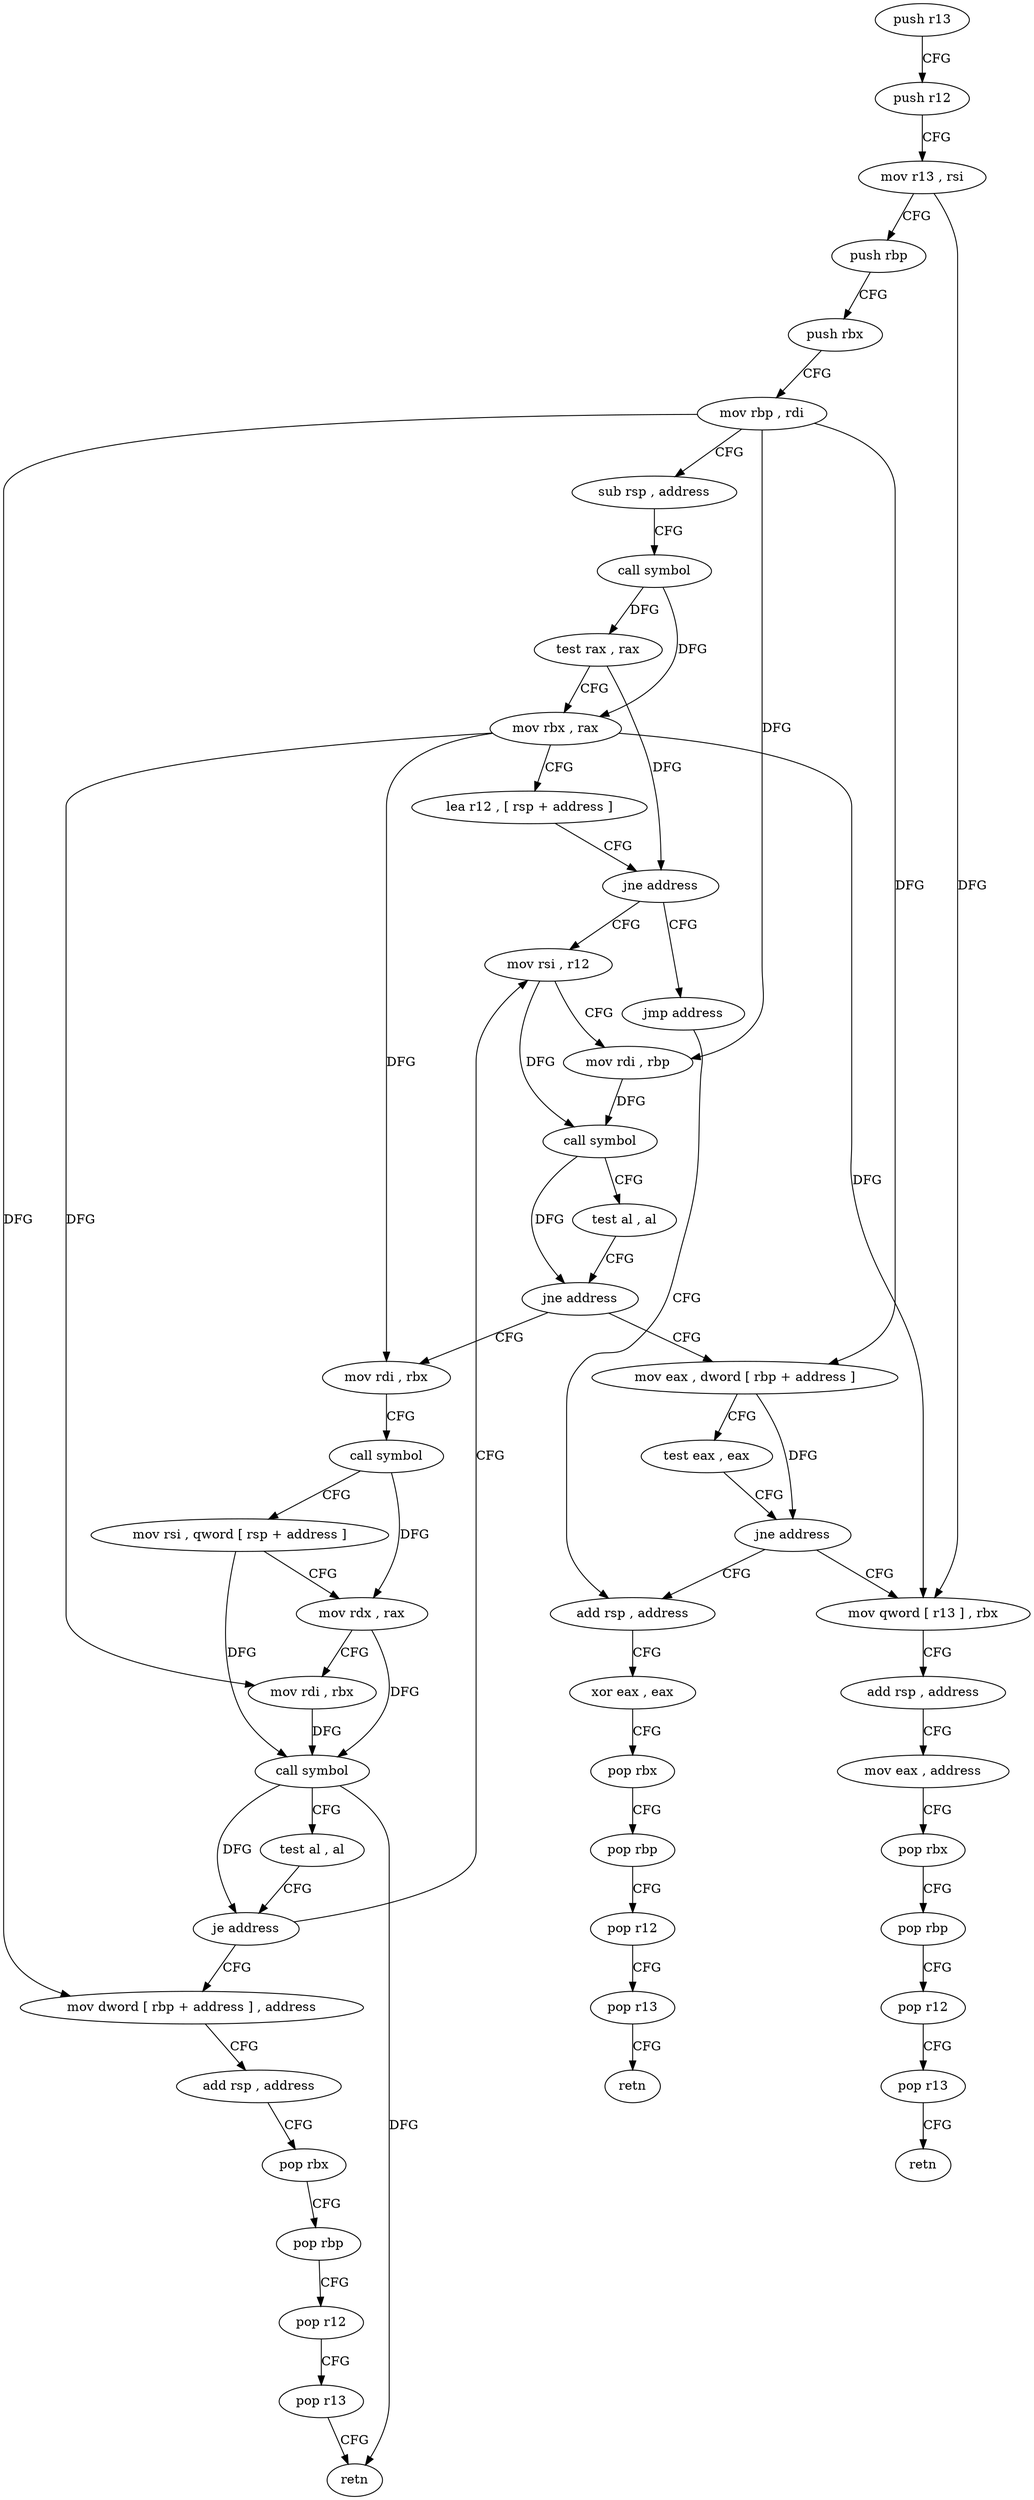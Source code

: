 digraph "func" {
"108208" [label = "push r13" ]
"108210" [label = "push r12" ]
"108212" [label = "mov r13 , rsi" ]
"108215" [label = "push rbp" ]
"108216" [label = "push rbx" ]
"108217" [label = "mov rbp , rdi" ]
"108220" [label = "sub rsp , address" ]
"108224" [label = "call symbol" ]
"108229" [label = "test rax , rax" ]
"108232" [label = "mov rbx , rax" ]
"108235" [label = "lea r12 , [ rsp + address ]" ]
"108240" [label = "jne address" ]
"108276" [label = "mov rsi , r12" ]
"108242" [label = "jmp address" ]
"108279" [label = "mov rdi , rbp" ]
"108282" [label = "call symbol" ]
"108287" [label = "test al , al" ]
"108289" [label = "jne address" ]
"108248" [label = "mov rdi , rbx" ]
"108291" [label = "mov eax , dword [ rbp + address ]" ]
"108338" [label = "add rsp , address" ]
"108251" [label = "call symbol" ]
"108256" [label = "mov rsi , qword [ rsp + address ]" ]
"108261" [label = "mov rdx , rax" ]
"108264" [label = "mov rdi , rbx" ]
"108267" [label = "call symbol" ]
"108272" [label = "test al , al" ]
"108274" [label = "je address" ]
"108320" [label = "mov dword [ rbp + address ] , address" ]
"108294" [label = "test eax , eax" ]
"108296" [label = "jne address" ]
"108298" [label = "mov qword [ r13 ] , rbx" ]
"108342" [label = "xor eax , eax" ]
"108344" [label = "pop rbx" ]
"108345" [label = "pop rbp" ]
"108346" [label = "pop r12" ]
"108348" [label = "pop r13" ]
"108350" [label = "retn" ]
"108327" [label = "add rsp , address" ]
"108331" [label = "pop rbx" ]
"108332" [label = "pop rbp" ]
"108333" [label = "pop r12" ]
"108335" [label = "pop r13" ]
"108337" [label = "retn" ]
"108302" [label = "add rsp , address" ]
"108306" [label = "mov eax , address" ]
"108311" [label = "pop rbx" ]
"108312" [label = "pop rbp" ]
"108313" [label = "pop r12" ]
"108315" [label = "pop r13" ]
"108317" [label = "retn" ]
"108208" -> "108210" [ label = "CFG" ]
"108210" -> "108212" [ label = "CFG" ]
"108212" -> "108215" [ label = "CFG" ]
"108212" -> "108298" [ label = "DFG" ]
"108215" -> "108216" [ label = "CFG" ]
"108216" -> "108217" [ label = "CFG" ]
"108217" -> "108220" [ label = "CFG" ]
"108217" -> "108279" [ label = "DFG" ]
"108217" -> "108291" [ label = "DFG" ]
"108217" -> "108320" [ label = "DFG" ]
"108220" -> "108224" [ label = "CFG" ]
"108224" -> "108229" [ label = "DFG" ]
"108224" -> "108232" [ label = "DFG" ]
"108229" -> "108232" [ label = "CFG" ]
"108229" -> "108240" [ label = "DFG" ]
"108232" -> "108235" [ label = "CFG" ]
"108232" -> "108248" [ label = "DFG" ]
"108232" -> "108264" [ label = "DFG" ]
"108232" -> "108298" [ label = "DFG" ]
"108235" -> "108240" [ label = "CFG" ]
"108240" -> "108276" [ label = "CFG" ]
"108240" -> "108242" [ label = "CFG" ]
"108276" -> "108279" [ label = "CFG" ]
"108276" -> "108282" [ label = "DFG" ]
"108242" -> "108338" [ label = "CFG" ]
"108279" -> "108282" [ label = "DFG" ]
"108282" -> "108287" [ label = "CFG" ]
"108282" -> "108289" [ label = "DFG" ]
"108287" -> "108289" [ label = "CFG" ]
"108289" -> "108248" [ label = "CFG" ]
"108289" -> "108291" [ label = "CFG" ]
"108248" -> "108251" [ label = "CFG" ]
"108291" -> "108294" [ label = "CFG" ]
"108291" -> "108296" [ label = "DFG" ]
"108338" -> "108342" [ label = "CFG" ]
"108251" -> "108256" [ label = "CFG" ]
"108251" -> "108261" [ label = "DFG" ]
"108256" -> "108261" [ label = "CFG" ]
"108256" -> "108267" [ label = "DFG" ]
"108261" -> "108264" [ label = "CFG" ]
"108261" -> "108267" [ label = "DFG" ]
"108264" -> "108267" [ label = "DFG" ]
"108267" -> "108272" [ label = "CFG" ]
"108267" -> "108274" [ label = "DFG" ]
"108267" -> "108337" [ label = "DFG" ]
"108272" -> "108274" [ label = "CFG" ]
"108274" -> "108320" [ label = "CFG" ]
"108274" -> "108276" [ label = "CFG" ]
"108320" -> "108327" [ label = "CFG" ]
"108294" -> "108296" [ label = "CFG" ]
"108296" -> "108338" [ label = "CFG" ]
"108296" -> "108298" [ label = "CFG" ]
"108298" -> "108302" [ label = "CFG" ]
"108342" -> "108344" [ label = "CFG" ]
"108344" -> "108345" [ label = "CFG" ]
"108345" -> "108346" [ label = "CFG" ]
"108346" -> "108348" [ label = "CFG" ]
"108348" -> "108350" [ label = "CFG" ]
"108327" -> "108331" [ label = "CFG" ]
"108331" -> "108332" [ label = "CFG" ]
"108332" -> "108333" [ label = "CFG" ]
"108333" -> "108335" [ label = "CFG" ]
"108335" -> "108337" [ label = "CFG" ]
"108302" -> "108306" [ label = "CFG" ]
"108306" -> "108311" [ label = "CFG" ]
"108311" -> "108312" [ label = "CFG" ]
"108312" -> "108313" [ label = "CFG" ]
"108313" -> "108315" [ label = "CFG" ]
"108315" -> "108317" [ label = "CFG" ]
}
